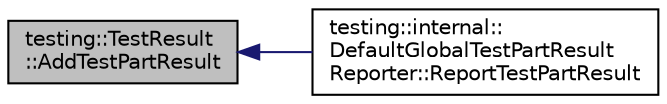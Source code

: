 digraph "testing::TestResult::AddTestPartResult"
{
  edge [fontname="Helvetica",fontsize="10",labelfontname="Helvetica",labelfontsize="10"];
  node [fontname="Helvetica",fontsize="10",shape=record];
  rankdir="LR";
  Node5 [label="testing::TestResult\l::AddTestPartResult",height=0.2,width=0.4,color="black", fillcolor="grey75", style="filled", fontcolor="black"];
  Node5 -> Node6 [dir="back",color="midnightblue",fontsize="10",style="solid",fontname="Helvetica"];
  Node6 [label="testing::internal::\lDefaultGlobalTestPartResult\lReporter::ReportTestPartResult",height=0.2,width=0.4,color="black", fillcolor="white", style="filled",URL="$d5/d5b/classtesting_1_1internal_1_1_default_global_test_part_result_reporter.html#a6081576a23b964cfecab1e424d8044fc"];
}
